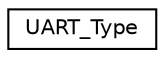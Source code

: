 digraph "Graphical Class Hierarchy"
{
 // LATEX_PDF_SIZE
  edge [fontname="Helvetica",fontsize="10",labelfontname="Helvetica",labelfontsize="10"];
  node [fontname="Helvetica",fontsize="10",shape=record];
  rankdir="LR";
  Node0 [label="UART_Type",height=0.2,width=0.4,color="black", fillcolor="white", style="filled",URL="$struct_u_a_r_t___type.html",tooltip=" "];
}
